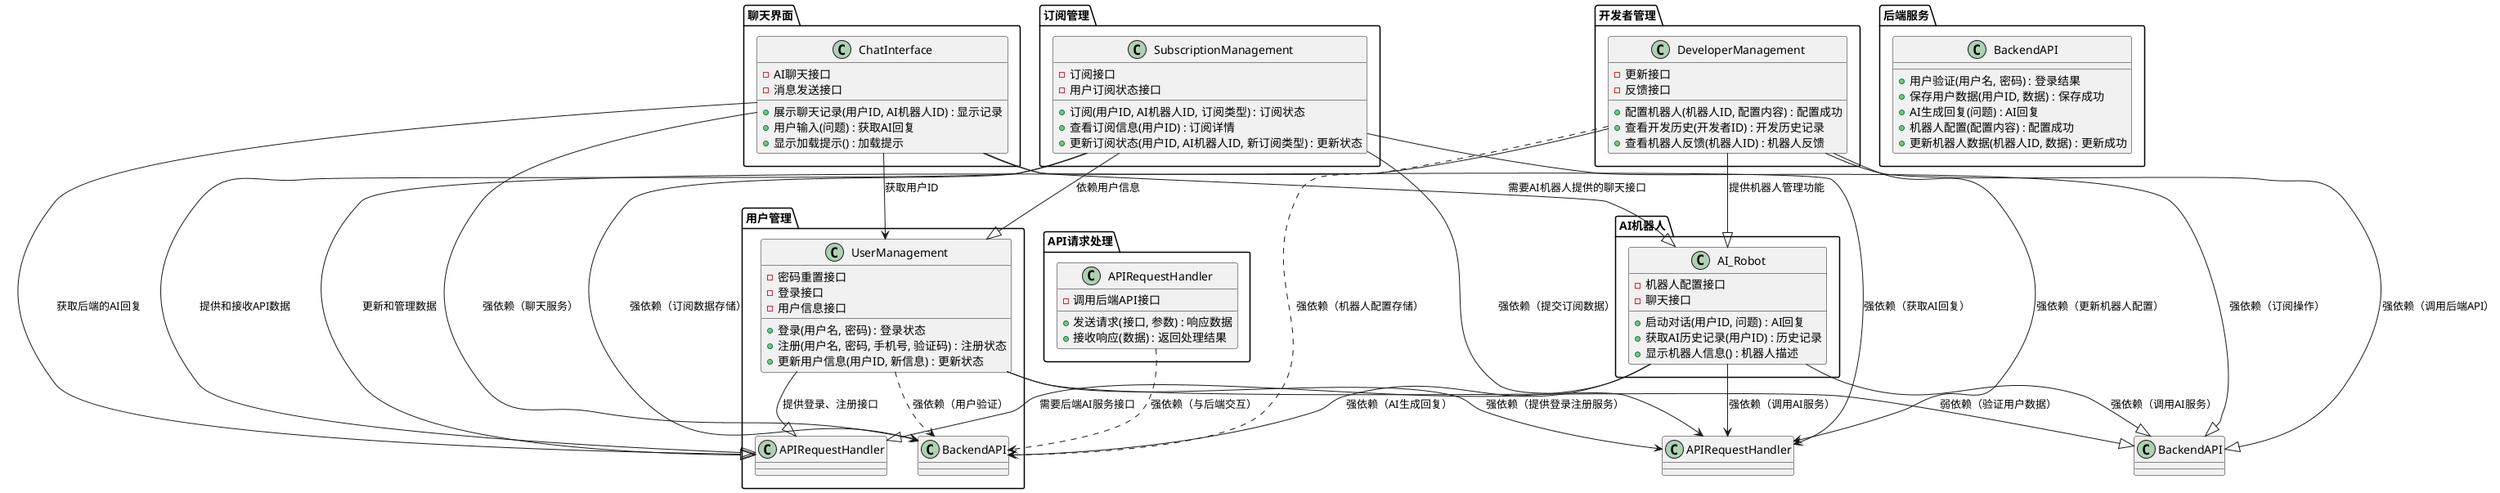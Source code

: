 @startuml
!define RECTANGLE class

' 用户管理组件：负责用户的登录、注册、信息管理等功能
package "用户管理" {
    RECTANGLE UserManagement {
        + 登录(用户名, 密码) : 登录状态
        + 注册(用户名, 密码, 手机号, 验证码) : 注册状态
        + 更新用户信息(用户ID, 新信息) : 更新状态
        - 密码重置接口
        - 登录接口
        - 用户信息接口
    }

    UserManagement --|> APIRequestHandler : 提供登录、注册接口
    UserManagement ..> BackendAPI : 强依赖（用户验证）
}

' AI 机器人模块：提供用户与AI机器人交互的功能
package "AI机器人" {
    RECTANGLE AI_Robot {
        + 启动对话(用户ID, 问题) : AI回复
        + 获取AI历史记录(用户ID) : 历史记录
        + 显示机器人信息() : 机器人描述
        - 机器人配置接口
        - 聊天接口
    }

    AI_Robot --|> APIRequestHandler : 需要后端AI服务接口
    AI_Robot --> BackendAPI : 强依赖（AI生成回复）
}

' AI 机器人订阅管理组件：管理用户的AI机器人订阅
package "订阅管理" {
    RECTANGLE SubscriptionManagement {
        + 订阅(用户ID, AI机器人ID, 订阅类型) : 订阅状态
        + 查看订阅信息(用户ID) : 订阅详情
        + 更新订阅状态(用户ID, AI机器人ID, 新订阅类型) : 更新状态
        - 订阅接口
        - 用户订阅状态接口
    }

    SubscriptionManagement --|> UserManagement : 依赖用户信息
    SubscriptionManagement --|> APIRequestHandler : 提供和接收API数据
    SubscriptionManagement --> BackendAPI : 强依赖（订阅数据存储）
}

' 聊天界面：提供用户与机器人互动的界面
package "聊天界面" {
    RECTANGLE ChatInterface {
        + 展示聊天记录(用户ID, AI机器人ID) : 显示记录
        + 用户输入(问题) : 获取AI回复
        + 显示加载提示() : 加载提示
        - AI聊天接口
        - 消息发送接口
    }

    ChatInterface --|> AI_Robot : 需要AI机器人提供的聊天接口
    ChatInterface --|> APIRequestHandler : 获取后端的AI回复
    ChatInterface --> UserManagement : 获取用户ID
    ChatInterface --> BackendAPI : 强依赖（聊天服务）
}

' 开发者管理：用于管理和配置开发者自己的AI机器人
package "开发者管理" {
    RECTANGLE DeveloperManagement {
        + 配置机器人(机器人ID, 配置内容) : 配置成功
        + 查看开发历史(开发者ID) : 开发历史记录
        + 查看机器人反馈(机器人ID) : 机器人反馈
        - 更新接口
        - 反馈接口
    }

    DeveloperManagement --|> AI_Robot : 提供机器人管理功能
    DeveloperManagement --|> APIRequestHandler : 更新和管理数据
    DeveloperManagement ..> BackendAPI : 强依赖（机器人配置存储）
}

' API请求处理：统一处理所有前端与后端的请求
package "API请求处理" {
    RECTANGLE APIRequestHandler {
        + 发送请求(接口, 参数) : 响应数据
        + 接收响应(数据) : 返回处理结果
        - 调用后端API接口
    }

    APIRequestHandler ..> BackendAPI : 强依赖（与后端交互）
}

' 后端服务模块：模拟后端服务接口
package "后端服务" {
    RECTANGLE BackendAPI {
        + 用户验证(用户名, 密码) : 登录结果
        + 保存用户数据(用户ID, 数据) : 保存成功
        + AI生成回复(问题) : AI回复
        + 机器人配置(配置内容) : 配置成功
        + 更新机器人数据(机器人ID, 数据) : 更新成功
    }
}

' 组件间的依赖关系
UserManagement --> APIRequestHandler : 强依赖（提供登录注册服务）
AI_Robot --> APIRequestHandler : 强依赖（调用AI服务）
ChatInterface --> APIRequestHandler : 强依赖（获取AI回复）
SubscriptionManagement --> APIRequestHandler : 强依赖（提交订阅数据）
DeveloperManagement --> APIRequestHandler : 强依赖（更新机器人配置）

UserManagement --|> BackendAPI : 弱依赖（验证用户数据）
AI_Robot --|> BackendAPI : 强依赖（调用AI服务）
SubscriptionManagement --|> BackendAPI : 强依赖（订阅操作）
DeveloperManagement --|> BackendAPI : 强依赖（调用后端API）

@enduml
